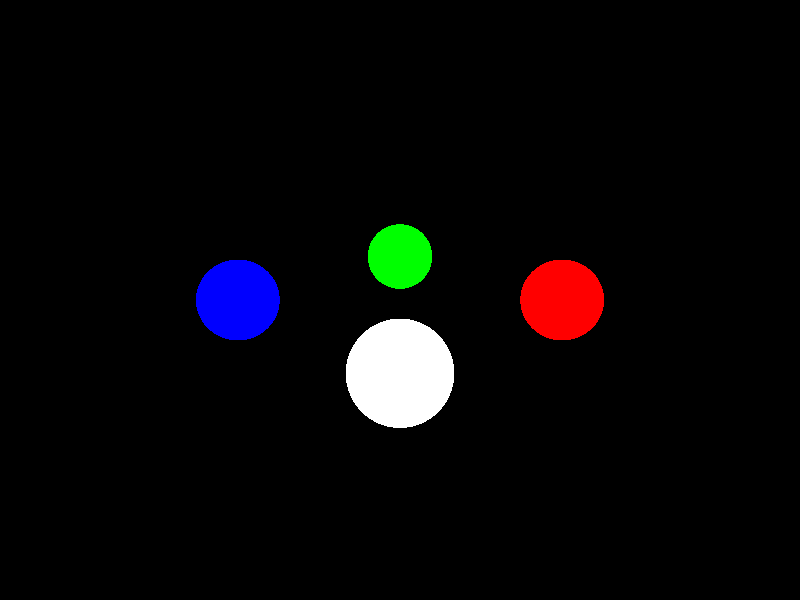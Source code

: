 // cs174, assignment 1 sample file (RIGHT HANDED)

camera {
  location  <0, 5, 14>
  up        <0,  1,  0>
  right     <1.33333, 0,  0>
  look_at   <0, 0, 0>
}


light_source {<-100, 100, 100> color rgb <1, 1, 1>}

sphere { <0, 0, 0>, 1
  pigment { color rgb <1.0, 0.0, 0.0>}
  finish {ambient 0.2 diffuse 0.4}
  translate <-4, 0, 0>
}

sphere { <0, 0, 0>, 1
  pigment { color rgb <0.0, 1.0, 0.0>}
  finish {ambient 0.2 diffuse 0.4}
  translate <0, 0, -4>
}

sphere { <0, 0, 0>, 1
  pigment { color rgb <0.0, 0.0, 1.0>}
  finish {ambient 0.2 diffuse 0.4}
  translate <4, 0, 0>
}

sphere { <0, 0, 0>, 1
  pigment { color rgb <1.0, 1.0, 1.0>}
  finish {ambient 0.2 diffuse 0.4}
  translate <0, 0, 4>
}

